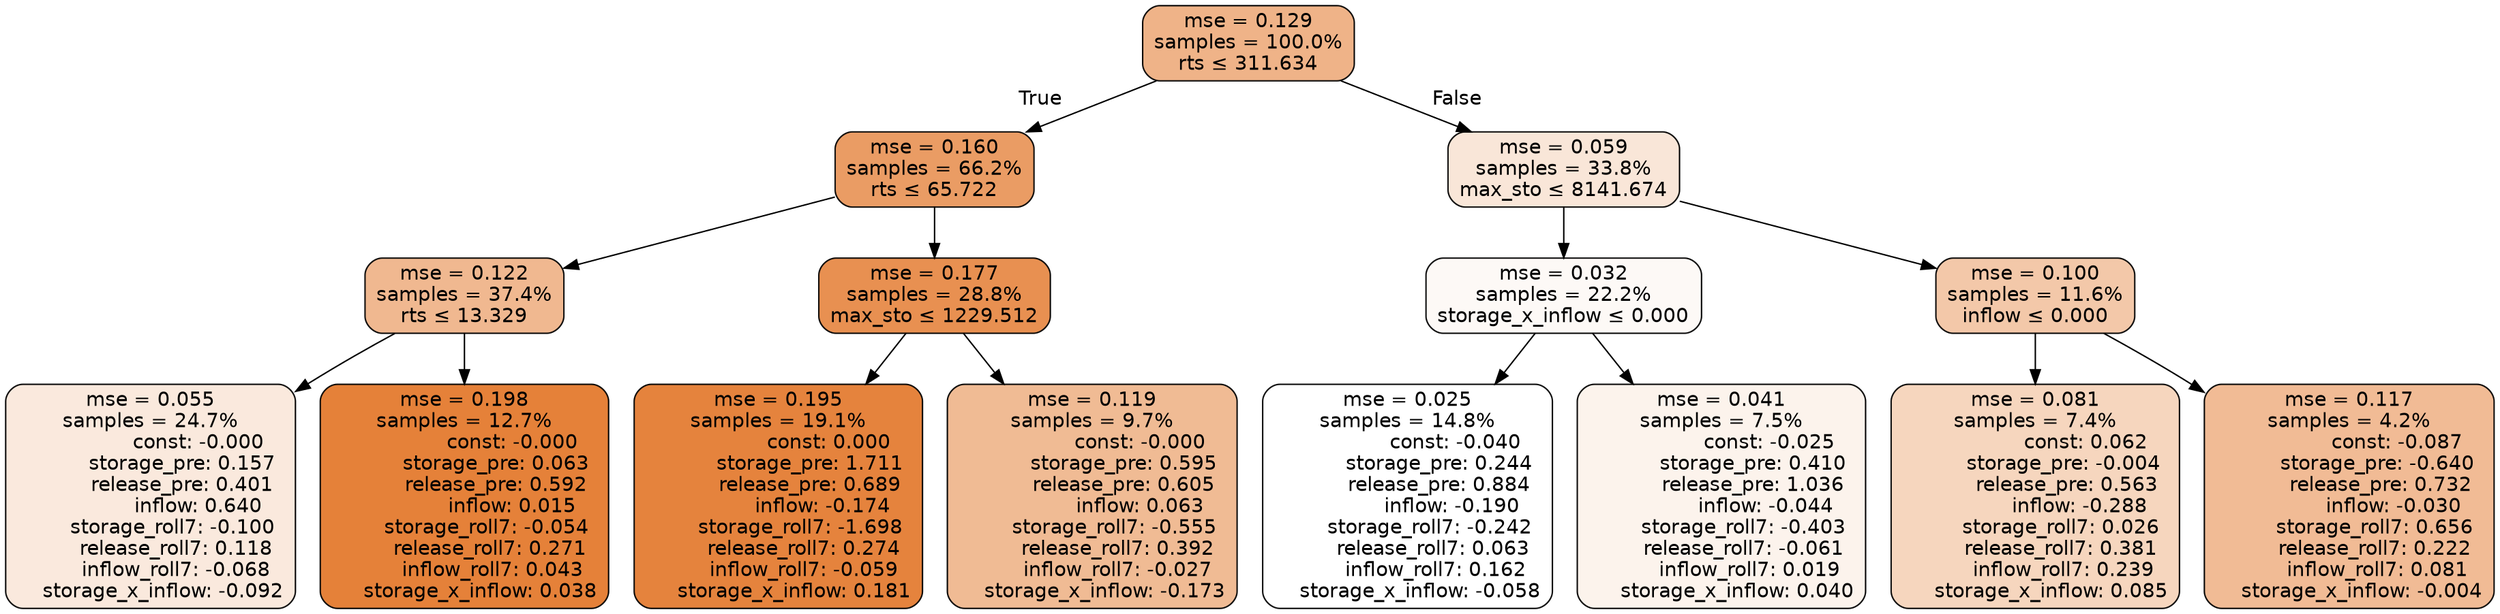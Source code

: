 digraph tree {
bgcolor="transparent"
node [shape=rectangle, style="filled, rounded", color="black", fontname=helvetica] ;
edge [fontname=helvetica] ;
	"0" [label="mse = 0.129
samples = 100.0%
rts &le; 311.634", fillcolor="#efb388"]
	"1" [label="mse = 0.160
samples = 66.2%
rts &le; 65.722", fillcolor="#ea9c64"]
	"2" [label="mse = 0.122
samples = 37.4%
rts &le; 13.329", fillcolor="#f0b890"]
	"3" [label="mse = 0.055
samples = 24.7%
               const: -0.000
          storage_pre: 0.157
          release_pre: 0.401
               inflow: 0.640
       storage_roll7: -0.100
        release_roll7: 0.118
        inflow_roll7: -0.068
    storage_x_inflow: -0.092", fillcolor="#fae9dd"]
	"4" [label="mse = 0.198
samples = 12.7%
               const: -0.000
          storage_pre: 0.063
          release_pre: 0.592
               inflow: 0.015
       storage_roll7: -0.054
        release_roll7: 0.271
         inflow_roll7: 0.043
     storage_x_inflow: 0.038", fillcolor="#e58139"]
	"5" [label="mse = 0.177
samples = 28.8%
max_sto &le; 1229.512", fillcolor="#e89051"]
	"6" [label="mse = 0.195
samples = 19.1%
                const: 0.000
          storage_pre: 1.711
          release_pre: 0.689
              inflow: -0.174
       storage_roll7: -1.698
        release_roll7: 0.274
        inflow_roll7: -0.059
     storage_x_inflow: 0.181", fillcolor="#e5833d"]
	"7" [label="mse = 0.119
samples = 9.7%
               const: -0.000
          storage_pre: 0.595
          release_pre: 0.605
               inflow: 0.063
       storage_roll7: -0.555
        release_roll7: 0.392
        inflow_roll7: -0.027
    storage_x_inflow: -0.173", fillcolor="#f0bb94"]
	"8" [label="mse = 0.059
samples = 33.8%
max_sto &le; 8141.674", fillcolor="#f9e6d8"]
	"9" [label="mse = 0.032
samples = 22.2%
storage_x_inflow &le; 0.000", fillcolor="#fdf9f6"]
	"10" [label="mse = 0.025
samples = 14.8%
               const: -0.040
          storage_pre: 0.244
          release_pre: 0.884
              inflow: -0.190
       storage_roll7: -0.242
        release_roll7: 0.063
         inflow_roll7: 0.162
    storage_x_inflow: -0.058", fillcolor="#ffffff"]
	"11" [label="mse = 0.041
samples = 7.5%
               const: -0.025
          storage_pre: 0.410
          release_pre: 1.036
              inflow: -0.044
       storage_roll7: -0.403
       release_roll7: -0.061
         inflow_roll7: 0.019
     storage_x_inflow: 0.040", fillcolor="#fcf3ec"]
	"12" [label="mse = 0.100
samples = 11.6%
inflow &le; 0.000", fillcolor="#f3c8a9"]
	"13" [label="mse = 0.081
samples = 7.4%
                const: 0.062
         storage_pre: -0.004
          release_pre: 0.563
              inflow: -0.288
        storage_roll7: 0.026
        release_roll7: 0.381
         inflow_roll7: 0.239
     storage_x_inflow: 0.085", fillcolor="#f6d6be"]
	"14" [label="mse = 0.117
samples = 4.2%
               const: -0.087
         storage_pre: -0.640
          release_pre: 0.732
              inflow: -0.030
        storage_roll7: 0.656
        release_roll7: 0.222
         inflow_roll7: 0.081
    storage_x_inflow: -0.004", fillcolor="#f1bb95"]

	"0" -> "1" [labeldistance=2.5, labelangle=45, headlabel="True"]
	"1" -> "2"
	"2" -> "3"
	"2" -> "4"
	"1" -> "5"
	"5" -> "6"
	"5" -> "7"
	"0" -> "8" [labeldistance=2.5, labelangle=-45, headlabel="False"]
	"8" -> "9"
	"9" -> "10"
	"9" -> "11"
	"8" -> "12"
	"12" -> "13"
	"12" -> "14"
}